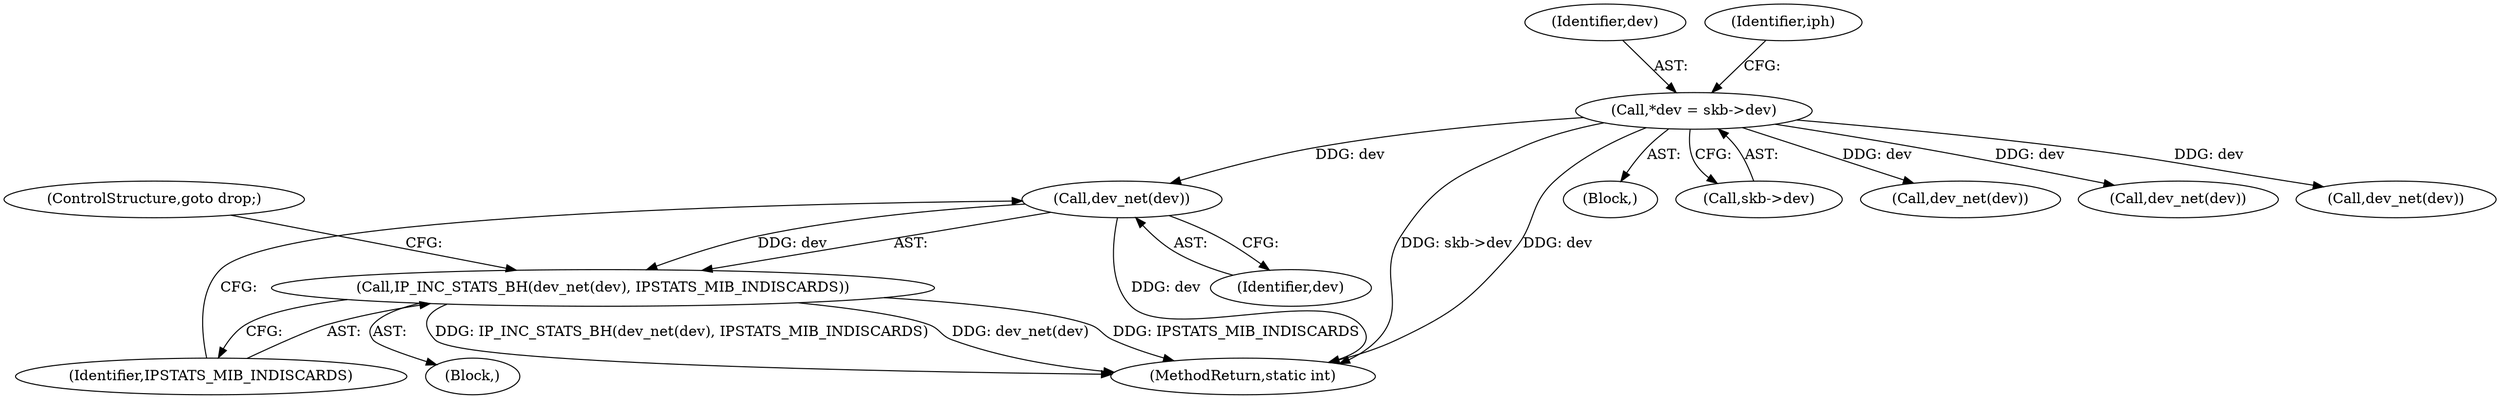 digraph "0_linux_f8e9881c2aef1e982e5abc25c046820cd0b7cf64@pointer" {
"1000196" [label="(Call,dev_net(dev))"];
"1000108" [label="(Call,*dev = skb->dev)"];
"1000195" [label="(Call,IP_INC_STATS_BH(dev_net(dev), IPSTATS_MIB_INDISCARDS))"];
"1000109" [label="(Identifier,dev)"];
"1000199" [label="(ControlStructure,goto drop;)"];
"1000108" [label="(Call,*dev = skb->dev)"];
"1000195" [label="(Call,IP_INC_STATS_BH(dev_net(dev), IPSTATS_MIB_INDISCARDS))"];
"1000104" [label="(Block,)"];
"1000110" [label="(Call,skb->dev)"];
"1000228" [label="(Call,dev_net(dev))"];
"1000115" [label="(Identifier,iph)"];
"1000197" [label="(Identifier,dev)"];
"1000196" [label="(Call,dev_net(dev))"];
"1000266" [label="(MethodReturn,static int)"];
"1000259" [label="(Call,dev_net(dev))"];
"1000194" [label="(Block,)"];
"1000198" [label="(Identifier,IPSTATS_MIB_INDISCARDS)"];
"1000176" [label="(Call,dev_net(dev))"];
"1000196" -> "1000195"  [label="AST: "];
"1000196" -> "1000197"  [label="CFG: "];
"1000197" -> "1000196"  [label="AST: "];
"1000198" -> "1000196"  [label="CFG: "];
"1000196" -> "1000266"  [label="DDG: dev"];
"1000196" -> "1000195"  [label="DDG: dev"];
"1000108" -> "1000196"  [label="DDG: dev"];
"1000108" -> "1000104"  [label="AST: "];
"1000108" -> "1000110"  [label="CFG: "];
"1000109" -> "1000108"  [label="AST: "];
"1000110" -> "1000108"  [label="AST: "];
"1000115" -> "1000108"  [label="CFG: "];
"1000108" -> "1000266"  [label="DDG: skb->dev"];
"1000108" -> "1000266"  [label="DDG: dev"];
"1000108" -> "1000176"  [label="DDG: dev"];
"1000108" -> "1000228"  [label="DDG: dev"];
"1000108" -> "1000259"  [label="DDG: dev"];
"1000195" -> "1000194"  [label="AST: "];
"1000195" -> "1000198"  [label="CFG: "];
"1000198" -> "1000195"  [label="AST: "];
"1000199" -> "1000195"  [label="CFG: "];
"1000195" -> "1000266"  [label="DDG: IP_INC_STATS_BH(dev_net(dev), IPSTATS_MIB_INDISCARDS)"];
"1000195" -> "1000266"  [label="DDG: dev_net(dev)"];
"1000195" -> "1000266"  [label="DDG: IPSTATS_MIB_INDISCARDS"];
}
